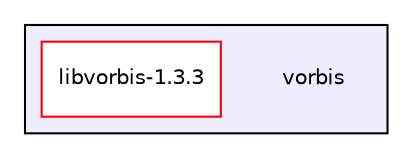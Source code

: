 digraph "vorbis" {
  compound=true
  node [ fontsize="10", fontname="Helvetica"];
  edge [ labelfontsize="10", labelfontname="Helvetica"];
  subgraph clusterdir_004a8bee42395890dcb0f2ad4a25931c {
    graph [ bgcolor="#eeeeff", pencolor="black", label="" URL="dir_004a8bee42395890dcb0f2ad4a25931c.html"];
    dir_004a8bee42395890dcb0f2ad4a25931c [shape=plaintext label="vorbis"];
    dir_465e7e0d29f66b77a98aa16791989bef [shape=box label="libvorbis-1.3.3" color="red" fillcolor="white" style="filled" URL="dir_465e7e0d29f66b77a98aa16791989bef.html"];
  }
}

